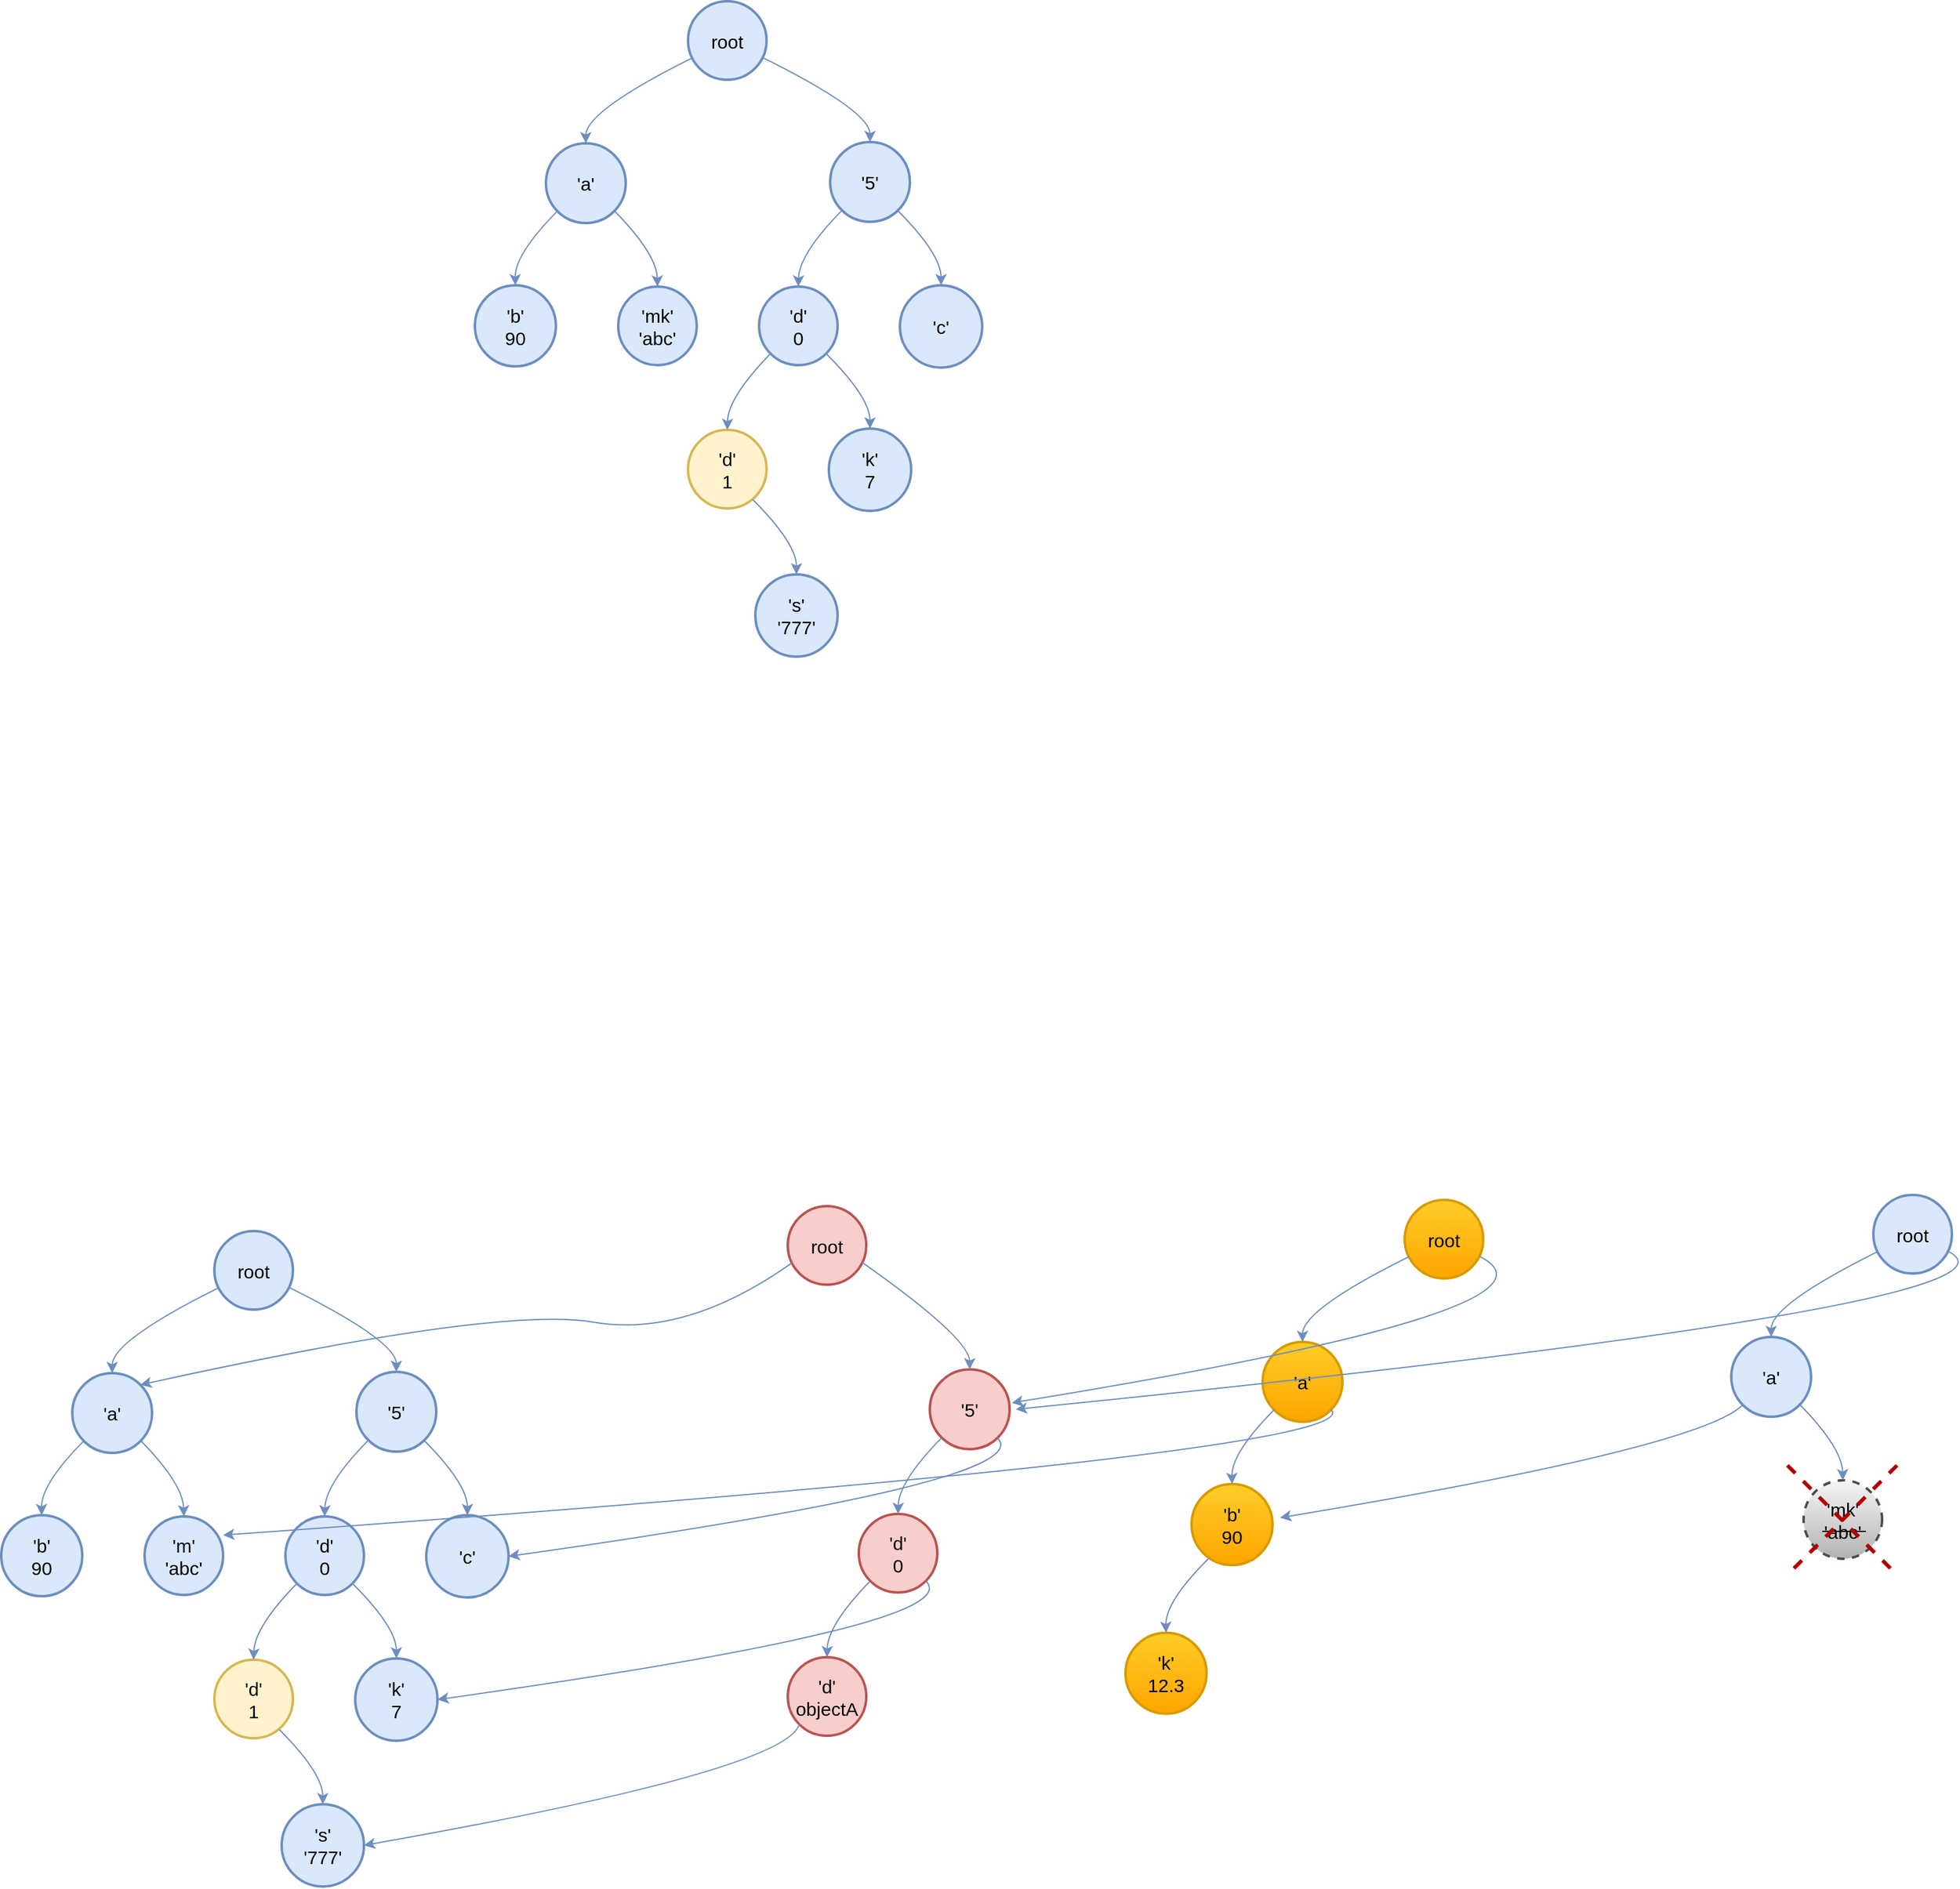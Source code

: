 <mxfile version="20.5.3" type="embed"><diagram name="Page-1" id="KnyejOrNGqKK7MUiO_D-"><mxGraphModel dx="1616" dy="1904" grid="0" gridSize="10" guides="0" tooltips="1" connect="0" arrows="1" fold="1" page="0" pageScale="1" pageWidth="827" pageHeight="1169" math="0" shadow="0"><root><mxCell id="0"/><mxCell id="1" parent="0"/><mxCell id="DVtwXkV7z90da2ha-nNt-15" value="root" style="ellipse;aspect=fixed;strokeWidth=2;whiteSpace=wrap;fillColor=#dae8fc;strokeColor=#6c8ebf;fontSize=15;" parent="1" vertex="1"><mxGeometry x="191" y="380" width="63" height="63" as="geometry"/></mxCell><mxCell id="DVtwXkV7z90da2ha-nNt-16" value="'a'" style="ellipse;aspect=fixed;strokeWidth=2;whiteSpace=wrap;fillColor=#dae8fc;strokeColor=#6c8ebf;fontSize=15;" parent="1" vertex="1"><mxGeometry x="77" y="494" width="64" height="64" as="geometry"/></mxCell><mxCell id="DVtwXkV7z90da2ha-nNt-17" value="'5'" style="ellipse;aspect=fixed;strokeWidth=2;whiteSpace=wrap;fillColor=#dae8fc;strokeColor=#6c8ebf;fontSize=15;" parent="1" vertex="1"><mxGeometry x="305" y="493" width="64" height="64" as="geometry"/></mxCell><mxCell id="DVtwXkV7z90da2ha-nNt-18" value="'b'&#10;90" style="ellipse;aspect=fixed;strokeWidth=2;whiteSpace=wrap;fillColor=#dae8fc;strokeColor=#6c8ebf;fontSize=15;" parent="1" vertex="1"><mxGeometry x="20" y="608" width="65" height="65" as="geometry"/></mxCell><mxCell id="DVtwXkV7z90da2ha-nNt-19" value="'m'&#10;'abc'" style="ellipse;aspect=fixed;strokeWidth=2;whiteSpace=wrap;fillColor=#dae8fc;strokeColor=#6c8ebf;fontSize=15;" parent="1" vertex="1"><mxGeometry x="135" y="609" width="63" height="63" as="geometry"/></mxCell><mxCell id="DVtwXkV7z90da2ha-nNt-20" value="'d'&#10;0" style="ellipse;aspect=fixed;strokeWidth=2;whiteSpace=wrap;fillColor=#dae8fc;strokeColor=#6c8ebf;fontSize=15;" parent="1" vertex="1"><mxGeometry x="248" y="609" width="63" height="63" as="geometry"/></mxCell><mxCell id="DVtwXkV7z90da2ha-nNt-21" value="'c'" style="ellipse;aspect=fixed;strokeWidth=2;whiteSpace=wrap;fillColor=#dae8fc;strokeColor=#6c8ebf;fontSize=15;" parent="1" vertex="1"><mxGeometry x="361" y="608" width="66" height="66" as="geometry"/></mxCell><mxCell id="DVtwXkV7z90da2ha-nNt-22" value="" style="curved=1;startArrow=none;endArrow=classic;exitX=0.007;exitY=0.753;entryX=0.505;entryY=-0.006;rounded=0;shadow=0;endFill=1;fillColor=#dae8fc;strokeColor=#6c8ebf;fontSize=15;" parent="1" source="DVtwXkV7z90da2ha-nNt-15" target="DVtwXkV7z90da2ha-nNt-16" edge="1"><mxGeometry relative="1" as="geometry"><Array as="points"><mxPoint x="109" y="468"/></Array></mxGeometry></mxCell><mxCell id="DVtwXkV7z90da2ha-nNt-23" value="" style="curved=1;startArrow=none;endArrow=classic;exitX=1.013;exitY=0.753;entryX=0.496;entryY=0.005;rounded=0;endFill=1;fillColor=#dae8fc;strokeColor=#6c8ebf;fontSize=15;" parent="1" source="DVtwXkV7z90da2ha-nNt-15" target="DVtwXkV7z90da2ha-nNt-17" edge="1"><mxGeometry relative="1" as="geometry"><Array as="points"><mxPoint x="337" y="468"/></Array></mxGeometry></mxCell><mxCell id="DVtwXkV7z90da2ha-nNt-24" value="" style="curved=1;startArrow=none;endArrow=classic;exitX=0.007;exitY=0.991;entryX=0.497;entryY=0.003;rounded=0;endFill=1;fillColor=#dae8fc;strokeColor=#6c8ebf;fontSize=15;" parent="1" source="DVtwXkV7z90da2ha-nNt-16" target="DVtwXkV7z90da2ha-nNt-18" edge="1"><mxGeometry relative="1" as="geometry"><Array as="points"><mxPoint x="52" y="583"/></Array></mxGeometry></mxCell><mxCell id="DVtwXkV7z90da2ha-nNt-25" value="" style="curved=1;startArrow=none;endArrow=classic;exitX=1.002;exitY=0.991;entryX=0.497;entryY=-0.003;rounded=0;endFill=1;fillColor=#dae8fc;strokeColor=#6c8ebf;fontSize=15;" parent="1" source="DVtwXkV7z90da2ha-nNt-16" target="DVtwXkV7z90da2ha-nNt-19" edge="1"><mxGeometry relative="1" as="geometry"><Array as="points"><mxPoint x="166" y="583"/></Array></mxGeometry></mxCell><mxCell id="DVtwXkV7z90da2ha-nNt-26" value="" style="curved=1;startArrow=none;endArrow=classic;exitX=-0.007;exitY=1.011;entryX=0.501;entryY=-0.001;rounded=0;endFill=1;fillColor=#dae8fc;strokeColor=#6c8ebf;fontSize=15;" parent="1" source="DVtwXkV7z90da2ha-nNt-17" target="DVtwXkV7z90da2ha-nNt-20" edge="1"><mxGeometry relative="1" as="geometry"><Array as="points"><mxPoint x="280" y="583"/></Array></mxGeometry></mxCell><mxCell id="DVtwXkV7z90da2ha-nNt-27" value="" style="curved=1;startArrow=none;endArrow=classic;exitX=0.999;exitY=1.011;entryX=0.499;entryY=-0.004;rounded=0;endFill=1;fillColor=#dae8fc;strokeColor=#6c8ebf;fontSize=15;" parent="1" source="DVtwXkV7z90da2ha-nNt-17" target="DVtwXkV7z90da2ha-nNt-21" edge="1"><mxGeometry relative="1" as="geometry"><Array as="points"><mxPoint x="394" y="583"/></Array></mxGeometry></mxCell><mxCell id="DVtwXkV7z90da2ha-nNt-51" value="'d'&#10;1" style="ellipse;aspect=fixed;strokeWidth=2;whiteSpace=wrap;fillColor=#fff2cc;strokeColor=#d6b656;fontSize=15;" parent="1" vertex="1"><mxGeometry x="191" y="724" width="63" height="63" as="geometry"/></mxCell><mxCell id="DVtwXkV7z90da2ha-nNt-52" value="'k'&#10;7" style="ellipse;aspect=fixed;strokeWidth=2;whiteSpace=wrap;fillColor=#dae8fc;strokeColor=#6c8ebf;fontSize=15;" parent="1" vertex="1"><mxGeometry x="304" y="723" width="66" height="66" as="geometry"/></mxCell><mxCell id="DVtwXkV7z90da2ha-nNt-53" value="" style="curved=1;startArrow=none;endArrow=classic;exitX=-0.007;exitY=1.011;entryX=0.501;entryY=-0.001;rounded=0;endFill=1;fillColor=#dae8fc;strokeColor=#6c8ebf;fontSize=15;" parent="1" target="DVtwXkV7z90da2ha-nNt-51" edge="1"><mxGeometry relative="1" as="geometry"><Array as="points"><mxPoint x="223" y="698"/></Array><mxPoint x="257" y="663" as="sourcePoint"/></mxGeometry></mxCell><mxCell id="DVtwXkV7z90da2ha-nNt-54" value="" style="curved=1;startArrow=none;endArrow=classic;exitX=0.999;exitY=1.011;entryX=0.499;entryY=-0.004;rounded=0;endFill=1;fillColor=#dae8fc;strokeColor=#6c8ebf;fontSize=15;" parent="1" target="DVtwXkV7z90da2ha-nNt-52" edge="1"><mxGeometry relative="1" as="geometry"><Array as="points"><mxPoint x="337" y="698"/></Array><mxPoint x="302" y="663" as="sourcePoint"/></mxGeometry></mxCell><mxCell id="DVtwXkV7z90da2ha-nNt-57" value="'s'&#10;'777'" style="ellipse;aspect=fixed;strokeWidth=2;whiteSpace=wrap;fillColor=#dae8fc;strokeColor=#6c8ebf;fontSize=15;" parent="1" vertex="1"><mxGeometry x="245" y="840" width="66" height="66" as="geometry"/></mxCell><mxCell id="DVtwXkV7z90da2ha-nNt-58" value="" style="curved=1;startArrow=none;endArrow=classic;exitX=0.999;exitY=1.011;entryX=0.499;entryY=-0.004;rounded=0;endFill=1;fillColor=#dae8fc;strokeColor=#6c8ebf;fontSize=15;" parent="1" target="DVtwXkV7z90da2ha-nNt-57" edge="1"><mxGeometry relative="1" as="geometry"><Array as="points"><mxPoint x="278" y="815"/></Array><mxPoint x="243" y="780" as="sourcePoint"/></mxGeometry></mxCell><mxCell id="DVtwXkV7z90da2ha-nNt-98" value="root" style="ellipse;aspect=fixed;strokeWidth=2;whiteSpace=wrap;fillColor=#dae8fc;strokeColor=#6c8ebf;fontSize=15;" parent="1" vertex="1"><mxGeometry x="571" y="-607" width="63" height="63" as="geometry"/></mxCell><mxCell id="DVtwXkV7z90da2ha-nNt-99" value="'a'" style="ellipse;aspect=fixed;strokeWidth=2;whiteSpace=wrap;fillColor=#dae8fc;strokeColor=#6c8ebf;fontSize=15;" parent="1" vertex="1"><mxGeometry x="457" y="-493" width="64" height="64" as="geometry"/></mxCell><mxCell id="DVtwXkV7z90da2ha-nNt-100" value="'5'" style="ellipse;aspect=fixed;strokeWidth=2;whiteSpace=wrap;fillColor=#dae8fc;strokeColor=#6c8ebf;fontSize=15;" parent="1" vertex="1"><mxGeometry x="685" y="-494" width="64" height="64" as="geometry"/></mxCell><mxCell id="DVtwXkV7z90da2ha-nNt-101" value="'b'&#10;90" style="ellipse;aspect=fixed;strokeWidth=2;whiteSpace=wrap;fillColor=#dae8fc;strokeColor=#6c8ebf;fontSize=15;" parent="1" vertex="1"><mxGeometry x="400" y="-379" width="65" height="65" as="geometry"/></mxCell><mxCell id="DVtwXkV7z90da2ha-nNt-102" value="'mk'&#10;'abc'" style="ellipse;aspect=fixed;strokeWidth=2;whiteSpace=wrap;fillColor=#dae8fc;strokeColor=#6c8ebf;fontSize=15;" parent="1" vertex="1"><mxGeometry x="515" y="-378" width="63" height="63" as="geometry"/></mxCell><mxCell id="DVtwXkV7z90da2ha-nNt-103" value="'d'&#10;0" style="ellipse;aspect=fixed;strokeWidth=2;whiteSpace=wrap;fillColor=#dae8fc;strokeColor=#6c8ebf;fontSize=15;" parent="1" vertex="1"><mxGeometry x="628" y="-378" width="63" height="63" as="geometry"/></mxCell><mxCell id="DVtwXkV7z90da2ha-nNt-104" value="'c'" style="ellipse;aspect=fixed;strokeWidth=2;whiteSpace=wrap;fillColor=#dae8fc;strokeColor=#6c8ebf;fontSize=15;" parent="1" vertex="1"><mxGeometry x="741" y="-379" width="66" height="66" as="geometry"/></mxCell><mxCell id="DVtwXkV7z90da2ha-nNt-105" value="" style="curved=1;startArrow=none;endArrow=classic;exitX=0.007;exitY=0.753;entryX=0.505;entryY=-0.006;rounded=0;shadow=0;endFill=1;fillColor=#dae8fc;strokeColor=#6c8ebf;fontSize=15;" parent="1" source="DVtwXkV7z90da2ha-nNt-98" target="DVtwXkV7z90da2ha-nNt-99" edge="1"><mxGeometry relative="1" as="geometry"><Array as="points"><mxPoint x="489" y="-519"/></Array></mxGeometry></mxCell><mxCell id="DVtwXkV7z90da2ha-nNt-106" value="" style="curved=1;startArrow=none;endArrow=classic;exitX=1.013;exitY=0.753;entryX=0.496;entryY=0.005;rounded=0;endFill=1;fillColor=#dae8fc;strokeColor=#6c8ebf;fontSize=15;" parent="1" source="DVtwXkV7z90da2ha-nNt-98" target="DVtwXkV7z90da2ha-nNt-100" edge="1"><mxGeometry relative="1" as="geometry"><Array as="points"><mxPoint x="717" y="-519"/></Array></mxGeometry></mxCell><mxCell id="DVtwXkV7z90da2ha-nNt-107" value="" style="curved=1;startArrow=none;endArrow=classic;exitX=0.007;exitY=0.991;entryX=0.497;entryY=0.003;rounded=0;endFill=1;fillColor=#dae8fc;strokeColor=#6c8ebf;fontSize=15;" parent="1" source="DVtwXkV7z90da2ha-nNt-99" target="DVtwXkV7z90da2ha-nNt-101" edge="1"><mxGeometry relative="1" as="geometry"><Array as="points"><mxPoint x="432" y="-404"/></Array></mxGeometry></mxCell><mxCell id="DVtwXkV7z90da2ha-nNt-108" value="" style="curved=1;startArrow=none;endArrow=classic;exitX=1.002;exitY=0.991;entryX=0.497;entryY=-0.003;rounded=0;endFill=1;fillColor=#dae8fc;strokeColor=#6c8ebf;fontSize=15;" parent="1" source="DVtwXkV7z90da2ha-nNt-99" target="DVtwXkV7z90da2ha-nNt-102" edge="1"><mxGeometry relative="1" as="geometry"><Array as="points"><mxPoint x="546" y="-404"/></Array></mxGeometry></mxCell><mxCell id="DVtwXkV7z90da2ha-nNt-109" value="" style="curved=1;startArrow=none;endArrow=classic;exitX=-0.007;exitY=1.011;entryX=0.501;entryY=-0.001;rounded=0;endFill=1;fillColor=#dae8fc;strokeColor=#6c8ebf;fontSize=15;" parent="1" source="DVtwXkV7z90da2ha-nNt-100" target="DVtwXkV7z90da2ha-nNt-103" edge="1"><mxGeometry relative="1" as="geometry"><Array as="points"><mxPoint x="660" y="-404"/></Array></mxGeometry></mxCell><mxCell id="DVtwXkV7z90da2ha-nNt-110" value="" style="curved=1;startArrow=none;endArrow=classic;exitX=0.999;exitY=1.011;entryX=0.499;entryY=-0.004;rounded=0;endFill=1;fillColor=#dae8fc;strokeColor=#6c8ebf;fontSize=15;" parent="1" source="DVtwXkV7z90da2ha-nNt-100" target="DVtwXkV7z90da2ha-nNt-104" edge="1"><mxGeometry relative="1" as="geometry"><Array as="points"><mxPoint x="774" y="-404"/></Array></mxGeometry></mxCell><mxCell id="DVtwXkV7z90da2ha-nNt-111" value="'d'&#10;1" style="ellipse;aspect=fixed;strokeWidth=2;whiteSpace=wrap;fillColor=#fff2cc;strokeColor=#d6b656;fontSize=15;" parent="1" vertex="1"><mxGeometry x="571" y="-263" width="63" height="63" as="geometry"/></mxCell><mxCell id="DVtwXkV7z90da2ha-nNt-112" value="'k'&#10;7" style="ellipse;aspect=fixed;strokeWidth=2;whiteSpace=wrap;fillColor=#dae8fc;strokeColor=#6c8ebf;fontSize=15;" parent="1" vertex="1"><mxGeometry x="684" y="-264" width="66" height="66" as="geometry"/></mxCell><mxCell id="DVtwXkV7z90da2ha-nNt-113" value="" style="curved=1;startArrow=none;endArrow=classic;exitX=-0.007;exitY=1.011;entryX=0.501;entryY=-0.001;rounded=0;endFill=1;fillColor=#dae8fc;strokeColor=#6c8ebf;fontSize=15;" parent="1" target="DVtwXkV7z90da2ha-nNt-111" edge="1"><mxGeometry relative="1" as="geometry"><Array as="points"><mxPoint x="603" y="-289"/></Array><mxPoint x="637" y="-324" as="sourcePoint"/></mxGeometry></mxCell><mxCell id="DVtwXkV7z90da2ha-nNt-114" value="" style="curved=1;startArrow=none;endArrow=classic;exitX=0.999;exitY=1.011;entryX=0.499;entryY=-0.004;rounded=0;endFill=1;fillColor=#dae8fc;strokeColor=#6c8ebf;fontSize=15;" parent="1" target="DVtwXkV7z90da2ha-nNt-112" edge="1"><mxGeometry relative="1" as="geometry"><Array as="points"><mxPoint x="717" y="-289"/></Array><mxPoint x="682" y="-324" as="sourcePoint"/></mxGeometry></mxCell><mxCell id="DVtwXkV7z90da2ha-nNt-115" value="'s'&#10;'777'" style="ellipse;aspect=fixed;strokeWidth=2;whiteSpace=wrap;fillColor=#dae8fc;strokeColor=#6c8ebf;fontSize=15;" parent="1" vertex="1"><mxGeometry x="625" y="-147" width="66" height="66" as="geometry"/></mxCell><mxCell id="DVtwXkV7z90da2ha-nNt-116" value="" style="curved=1;startArrow=none;endArrow=classic;exitX=0.999;exitY=1.011;entryX=0.499;entryY=-0.004;rounded=0;endFill=1;fillColor=#dae8fc;strokeColor=#6c8ebf;fontSize=15;" parent="1" target="DVtwXkV7z90da2ha-nNt-115" edge="1"><mxGeometry relative="1" as="geometry"><Array as="points"><mxPoint x="658" y="-172"/></Array><mxPoint x="623" y="-207" as="sourcePoint"/></mxGeometry></mxCell><mxCell id="DVtwXkV7z90da2ha-nNt-117" value="root" style="ellipse;aspect=fixed;strokeWidth=2;whiteSpace=wrap;fillColor=#f8cecc;strokeColor=#b85450;fontSize=15;" parent="1" vertex="1"><mxGeometry x="651" y="360" width="63" height="63" as="geometry"/></mxCell><mxCell id="DVtwXkV7z90da2ha-nNt-119" value="'5'" style="ellipse;aspect=fixed;strokeWidth=2;whiteSpace=wrap;fillColor=#f8cecc;strokeColor=#b85450;fontSize=15;" parent="1" vertex="1"><mxGeometry x="765" y="491" width="64" height="64" as="geometry"/></mxCell><mxCell id="DVtwXkV7z90da2ha-nNt-122" value="'d'&#10;0" style="ellipse;aspect=fixed;strokeWidth=2;whiteSpace=wrap;fillColor=#f8cecc;strokeColor=#b85450;fontSize=15;" parent="1" vertex="1"><mxGeometry x="708" y="607" width="63" height="63" as="geometry"/></mxCell><mxCell id="DVtwXkV7z90da2ha-nNt-124" value="" style="curved=1;startArrow=none;endArrow=classic;exitX=0.007;exitY=0.753;entryX=1;entryY=0;rounded=0;shadow=0;endFill=1;entryDx=0;entryDy=0;fillColor=#dae8fc;strokeColor=#6c8ebf;fontSize=15;" parent="1" source="DVtwXkV7z90da2ha-nNt-117" target="DVtwXkV7z90da2ha-nNt-16" edge="1"><mxGeometry relative="1" as="geometry"><Array as="points"><mxPoint x="569" y="466"/><mxPoint x="420" y="440"/></Array></mxGeometry></mxCell><mxCell id="DVtwXkV7z90da2ha-nNt-125" value="" style="curved=1;startArrow=none;endArrow=classic;exitX=1.013;exitY=0.753;entryX=0.496;entryY=0.005;rounded=0;endFill=1;fillColor=#dae8fc;strokeColor=#6c8ebf;fontSize=15;" parent="1" source="DVtwXkV7z90da2ha-nNt-117" target="DVtwXkV7z90da2ha-nNt-119" edge="1"><mxGeometry relative="1" as="geometry"><Array as="points"><mxPoint x="797" y="466"/></Array></mxGeometry></mxCell><mxCell id="DVtwXkV7z90da2ha-nNt-128" value="" style="curved=1;startArrow=none;endArrow=classic;exitX=-0.007;exitY=1.011;entryX=0.501;entryY=-0.001;rounded=0;endFill=1;fillColor=#dae8fc;strokeColor=#6c8ebf;fontSize=15;" parent="1" source="DVtwXkV7z90da2ha-nNt-119" target="DVtwXkV7z90da2ha-nNt-122" edge="1"><mxGeometry relative="1" as="geometry"><Array as="points"><mxPoint x="740" y="581"/></Array></mxGeometry></mxCell><mxCell id="DVtwXkV7z90da2ha-nNt-129" value="" style="curved=1;startArrow=none;endArrow=classic;exitX=0.999;exitY=1.011;entryX=1;entryY=0.5;rounded=0;endFill=1;entryDx=0;entryDy=0;fillColor=#dae8fc;strokeColor=#6c8ebf;fontSize=15;" parent="1" source="DVtwXkV7z90da2ha-nNt-119" target="DVtwXkV7z90da2ha-nNt-21" edge="1"><mxGeometry relative="1" as="geometry"><Array as="points"><mxPoint x="854" y="581"/></Array></mxGeometry></mxCell><mxCell id="DVtwXkV7z90da2ha-nNt-130" value="'d'&#10;objectA" style="ellipse;aspect=fixed;strokeWidth=2;whiteSpace=wrap;fillColor=#f8cecc;strokeColor=#b85450;fontSize=15;" parent="1" vertex="1"><mxGeometry x="651" y="722" width="63" height="63" as="geometry"/></mxCell><mxCell id="DVtwXkV7z90da2ha-nNt-132" value="" style="curved=1;startArrow=none;endArrow=classic;exitX=-0.007;exitY=1.011;entryX=0.501;entryY=-0.001;rounded=0;endFill=1;fillColor=#dae8fc;strokeColor=#6c8ebf;fontSize=15;" parent="1" target="DVtwXkV7z90da2ha-nNt-130" edge="1"><mxGeometry relative="1" as="geometry"><Array as="points"><mxPoint x="683" y="696"/></Array><mxPoint x="717" y="661" as="sourcePoint"/></mxGeometry></mxCell><mxCell id="DVtwXkV7z90da2ha-nNt-133" value="" style="curved=1;startArrow=none;endArrow=classic;exitX=0.999;exitY=1.011;entryX=1;entryY=0.5;rounded=0;endFill=1;entryDx=0;entryDy=0;fillColor=#dae8fc;strokeColor=#6c8ebf;fontSize=15;" parent="1" target="DVtwXkV7z90da2ha-nNt-52" edge="1"><mxGeometry relative="1" as="geometry"><Array as="points"><mxPoint x="797" y="696"/></Array><mxPoint x="762" y="661" as="sourcePoint"/><mxPoint x="797" y="721.0" as="targetPoint"/></mxGeometry></mxCell><mxCell id="DVtwXkV7z90da2ha-nNt-135" value="" style="curved=1;startArrow=none;endArrow=classic;exitX=0;exitY=1;entryX=1;entryY=0.5;rounded=0;endFill=1;entryDx=0;entryDy=0;exitDx=0;exitDy=0;fillColor=#dae8fc;strokeColor=#6c8ebf;fontSize=15;" parent="1" source="DVtwXkV7z90da2ha-nNt-130" target="DVtwXkV7z90da2ha-nNt-57" edge="1"><mxGeometry relative="1" as="geometry"><Array as="points"><mxPoint x="650" y="813"/></Array><mxPoint x="703" y="778" as="sourcePoint"/></mxGeometry></mxCell><mxCell id="2" value="root" style="ellipse;aspect=fixed;strokeWidth=2;whiteSpace=wrap;fillColor=#ffcd28;strokeColor=#d79b00;fontSize=15;gradientColor=#ffa500;" parent="1" vertex="1"><mxGeometry x="1146" y="355" width="63" height="63" as="geometry"/></mxCell><mxCell id="3" value="'a'" style="ellipse;aspect=fixed;strokeWidth=2;whiteSpace=wrap;fillColor=#ffcd28;strokeColor=#d79b00;fontSize=15;gradientColor=#ffa500;" parent="1" vertex="1"><mxGeometry x="1032" y="469" width="64" height="64" as="geometry"/></mxCell><mxCell id="5" value="'b'&#10;90" style="ellipse;aspect=fixed;strokeWidth=2;whiteSpace=wrap;fillColor=#ffcd28;strokeColor=#d79b00;fontSize=15;gradientColor=#ffa500;" parent="1" vertex="1"><mxGeometry x="975" y="583" width="65" height="65" as="geometry"/></mxCell><mxCell id="9" value="" style="curved=1;startArrow=none;endArrow=classic;exitX=0.007;exitY=0.753;entryX=0.505;entryY=-0.006;rounded=0;shadow=0;endFill=1;fillColor=#dae8fc;strokeColor=#6c8ebf;fontSize=15;" parent="1" source="2" target="3" edge="1"><mxGeometry relative="1" as="geometry"><Array as="points"><mxPoint x="1064" y="443"/></Array></mxGeometry></mxCell><mxCell id="10" value="" style="curved=1;startArrow=none;endArrow=classic;exitX=1.013;exitY=0.753;entryX=1.028;entryY=0.419;rounded=0;endFill=1;fillColor=#dae8fc;strokeColor=#6c8ebf;fontSize=15;entryDx=0;entryDy=0;entryPerimeter=0;" parent="1" source="2" target="DVtwXkV7z90da2ha-nNt-119" edge="1"><mxGeometry relative="1" as="geometry"><Array as="points"><mxPoint x="1292" y="443"/></Array></mxGeometry></mxCell><mxCell id="11" value="" style="curved=1;startArrow=none;endArrow=classic;exitX=0.007;exitY=0.991;entryX=0.497;entryY=0.003;rounded=0;endFill=1;fillColor=#dae8fc;strokeColor=#6c8ebf;fontSize=15;" parent="1" source="3" target="5" edge="1"><mxGeometry relative="1" as="geometry"><Array as="points"><mxPoint x="1007" y="558"/></Array></mxGeometry></mxCell><mxCell id="12" value="" style="curved=1;startArrow=none;endArrow=classic;exitX=1.002;exitY=0.991;entryX=1;entryY=0.238;rounded=0;endFill=1;fillColor=#dae8fc;strokeColor=#6c8ebf;fontSize=15;entryDx=0;entryDy=0;entryPerimeter=0;" parent="1" source="3" target="DVtwXkV7z90da2ha-nNt-19" edge="1"><mxGeometry relative="1" as="geometry"><Array as="points"><mxPoint x="1121" y="558"/></Array></mxGeometry></mxCell><mxCell id="27" value="'k'&#10;12.3" style="ellipse;aspect=fixed;strokeWidth=2;whiteSpace=wrap;fillColor=#ffcd28;strokeColor=#d79b00;fontSize=15;gradientColor=#ffa500;" parent="1" vertex="1"><mxGeometry x="922" y="702.37" width="65" height="65" as="geometry"/></mxCell><mxCell id="28" value="" style="curved=1;startArrow=none;endArrow=classic;exitX=0.007;exitY=0.991;entryX=0.497;entryY=0.003;rounded=0;endFill=1;fillColor=#dae8fc;strokeColor=#6c8ebf;fontSize=15;" parent="1" target="27" edge="1"><mxGeometry relative="1" as="geometry"><Array as="points"><mxPoint x="954" y="677.37"/></Array><mxPoint x="988.373" y="642.997" as="sourcePoint"/></mxGeometry></mxCell><mxCell id="29" value="root" style="ellipse;aspect=fixed;strokeWidth=2;whiteSpace=wrap;fillColor=#dae8fc;strokeColor=#6c8ebf;fontSize=15;" vertex="1" parent="1"><mxGeometry x="1522" y="351" width="63" height="63" as="geometry"/></mxCell><mxCell id="30" value="'a'" style="ellipse;aspect=fixed;strokeWidth=2;whiteSpace=wrap;fillColor=#dae8fc;strokeColor=#6c8ebf;fontSize=15;" vertex="1" parent="1"><mxGeometry x="1408" y="465" width="64" height="64" as="geometry"/></mxCell><mxCell id="33" value="'mk'&#10;'abc'" style="ellipse;aspect=fixed;strokeWidth=2;whiteSpace=wrap;fillColor=#f5f5f5;fontSize=15;dashed=1;gradientColor=#b3b3b3;strokeColor=#4D4D4D;" vertex="1" parent="1"><mxGeometry x="1466" y="580" width="63" height="63" as="geometry"/></mxCell><mxCell id="36" value="" style="curved=1;startArrow=none;endArrow=classic;exitX=0.007;exitY=0.753;entryX=0.505;entryY=-0.006;rounded=0;shadow=0;endFill=1;fillColor=#dae8fc;strokeColor=#6c8ebf;fontSize=15;" edge="1" parent="1" source="29" target="30"><mxGeometry relative="1" as="geometry"><Array as="points"><mxPoint x="1440" y="439"/></Array></mxGeometry></mxCell><mxCell id="37" value="" style="curved=1;startArrow=none;endArrow=classic;exitX=1.013;exitY=0.753;rounded=0;endFill=1;fillColor=#dae8fc;strokeColor=#6c8ebf;fontSize=15;" edge="1" parent="1" source="29"><mxGeometry relative="1" as="geometry"><Array as="points"><mxPoint x="1668" y="439"/></Array><mxPoint x="834" y="523" as="targetPoint"/></mxGeometry></mxCell><mxCell id="38" value="" style="curved=1;startArrow=none;endArrow=classic;exitX=0.007;exitY=0.991;rounded=0;endFill=1;fillColor=#dae8fc;strokeColor=#6c8ebf;fontSize=15;" edge="1" parent="1" source="30"><mxGeometry relative="1" as="geometry"><Array as="points"><mxPoint x="1383" y="554"/></Array><mxPoint x="1046" y="610" as="targetPoint"/></mxGeometry></mxCell><mxCell id="39" value="" style="curved=1;startArrow=none;endArrow=classic;exitX=1.002;exitY=0.991;entryX=0.497;entryY=-0.003;rounded=0;endFill=1;fillColor=#dae8fc;strokeColor=#6c8ebf;fontSize=15;" edge="1" parent="1" source="30" target="33"><mxGeometry relative="1" as="geometry"><Array as="points"><mxPoint x="1497" y="554"/></Array></mxGeometry></mxCell><mxCell id="48" value="" style="endArrow=none;html=1;rounded=0;" edge="1" parent="1"><mxGeometry width="50" height="50" relative="1" as="geometry"><mxPoint x="1481" y="621" as="sourcePoint"/><mxPoint x="1516" y="621" as="targetPoint"/></mxGeometry></mxCell><mxCell id="49" value="" style="shape=umlDestroy;whiteSpace=wrap;html=1;strokeWidth=3;dashed=1;fillStyle=dots;strokeColor=#B20000;fillColor=#e51400;fontColor=#ffffff;" vertex="1" parent="1"><mxGeometry x="1453" y="568" width="88" height="88" as="geometry"/></mxCell></root></mxGraphModel></diagram></mxfile>